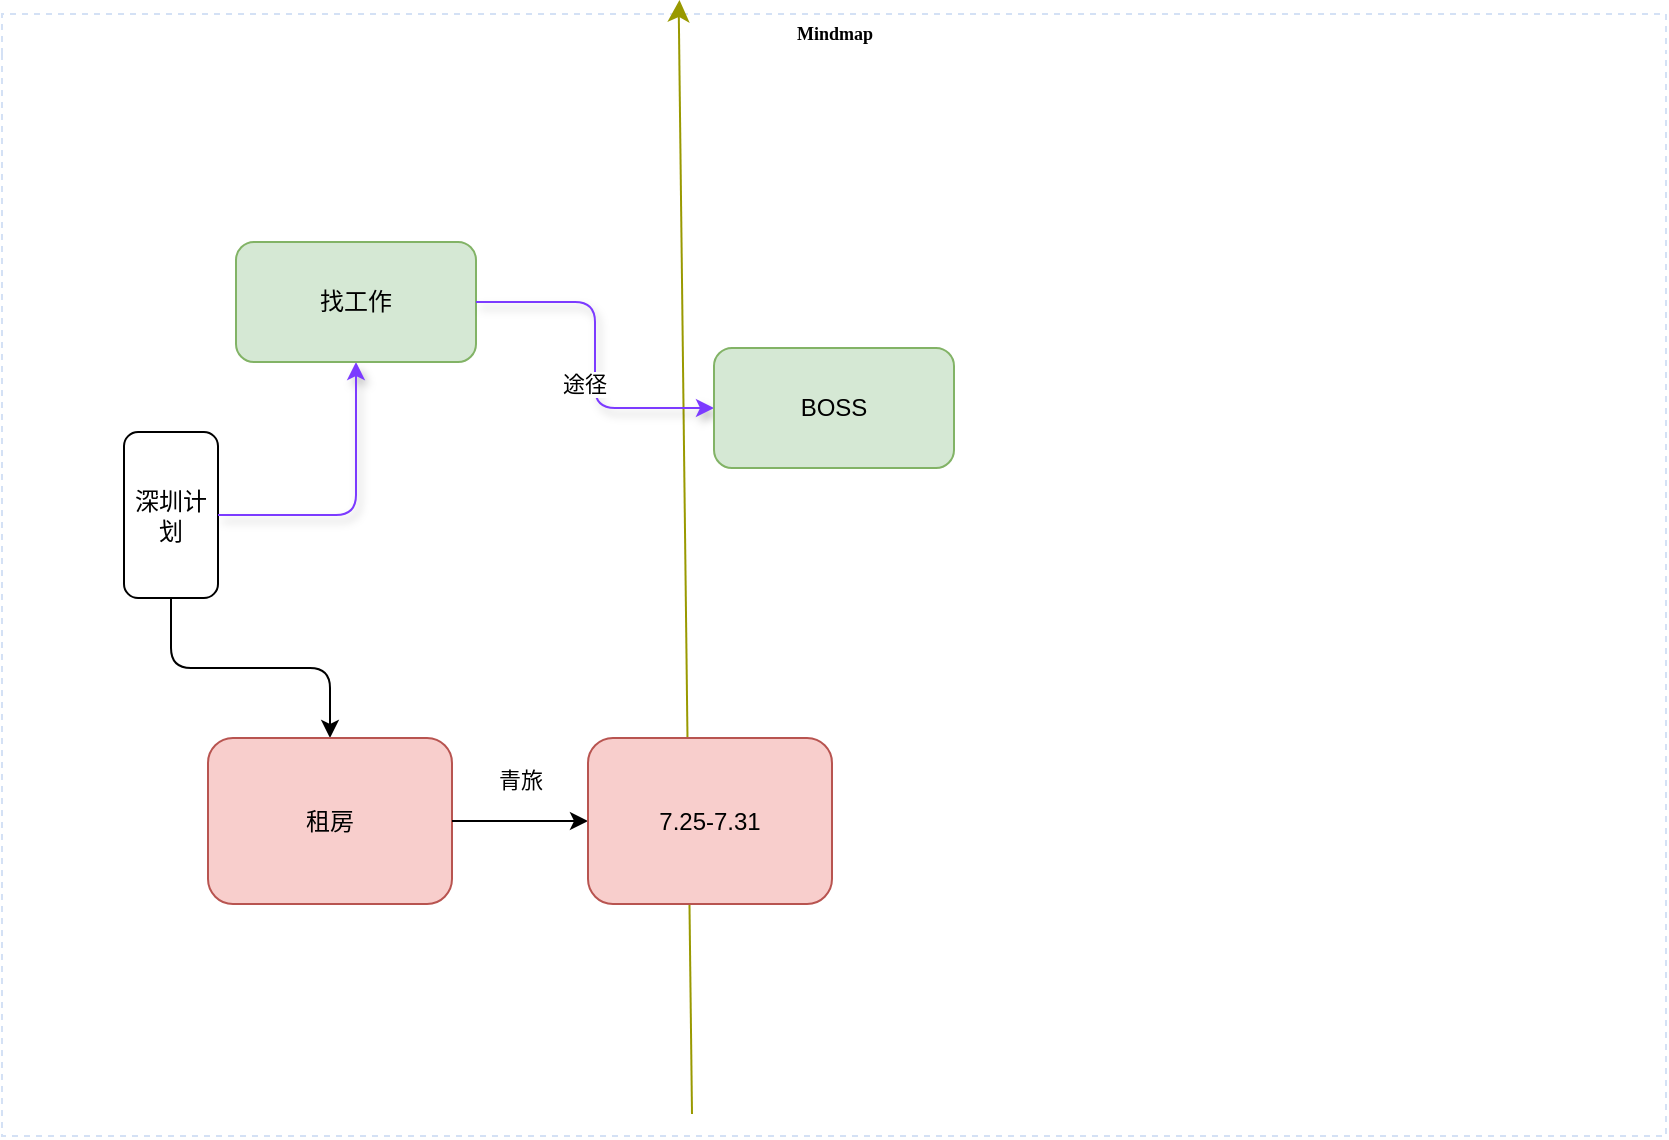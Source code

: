 <mxfile border="50" scale="3" compressed="false" locked="false" version="24.7.5">
  <diagram name="Blank" id="YmL12bMKpDGza6XwsDPr">
    <mxGraphModel dx="932" dy="932" grid="0" gridSize="10" guides="1" tooltips="1" connect="1" arrows="1" fold="1" page="0" pageScale="1" pageWidth="827" pageHeight="1169" background="none" math="1" shadow="0">
      <root>
        <mxCell id="X5NqExCQtvZxIxQ7pmgY-0" />
        <mxCell id="1" parent="X5NqExCQtvZxIxQ7pmgY-0" />
        <mxCell id="Gr0Zq-AI6Quabplr0KPa-179" value="Mindmap" style="swimlane;html=1;startSize=20;horizontal=1;containerType=tree;labelBackgroundColor=none;strokeColor=#D4E1F5;strokeWidth=1;fillColor=none;fontFamily=Comic Sans MS;fontSize=9;swimlaneLine=0;dashed=1;collapsible=0;swimlaneFillColor=none;" parent="1" vertex="1">
          <mxGeometry x="50" y="-121" width="832" height="561" as="geometry" />
        </mxCell>
        <mxCell id="Gr0Zq-AI6Quabplr0KPa-222" value="" style="endArrow=classic;html=1;curved=1;sourcePerimeterSpacing=10;strokeColor=#999900;targetPerimeterSpacing=7;rounded=0;fontSize=12;startSize=8;endSize=8;" parent="Gr0Zq-AI6Quabplr0KPa-179" source="Gr0Zq-AI6Quabplr0KPa-186" edge="1">
          <mxGeometry width="50" height="50" relative="1" as="geometry">
            <mxPoint x="345" y="550" as="sourcePoint" />
            <mxPoint x="338.73" y="-7" as="targetPoint" />
            <Array as="points">
              <mxPoint x="338" y="11" />
            </Array>
          </mxGeometry>
        </mxCell>
        <mxCell id="Z4hfzU6XygUPlT_a9uIF-1" value="深圳计划" style="rounded=1;whiteSpace=wrap;html=1;" vertex="1" parent="Gr0Zq-AI6Quabplr0KPa-179">
          <mxGeometry x="61" y="209" width="47" height="83" as="geometry" />
        </mxCell>
        <mxCell id="Z4hfzU6XygUPlT_a9uIF-2" value="" style="edgeStyle=orthogonalEdgeStyle;rounded=1;orthogonalLoop=1;jettySize=auto;html=1;shadow=1;curved=0;strokeColor=#7C3BFF;" edge="1" source="Z4hfzU6XygUPlT_a9uIF-1" target="Z4hfzU6XygUPlT_a9uIF-3" parent="Gr0Zq-AI6Quabplr0KPa-179">
          <mxGeometry relative="1" as="geometry" />
        </mxCell>
        <mxCell id="Z4hfzU6XygUPlT_a9uIF-3" value="找工作" style="rounded=1;whiteSpace=wrap;html=1;fillColor=#d5e8d4;strokeColor=#82b366;" vertex="1" parent="Gr0Zq-AI6Quabplr0KPa-179">
          <mxGeometry x="117" y="114" width="120" height="60" as="geometry" />
        </mxCell>
        <mxCell id="Z4hfzU6XygUPlT_a9uIF-25" value="" style="edgeStyle=orthogonalEdgeStyle;shape=connector;curved=0;rounded=1;orthogonalLoop=1;jettySize=auto;html=1;" edge="1" source="Z4hfzU6XygUPlT_a9uIF-1" target="Z4hfzU6XygUPlT_a9uIF-26" parent="Gr0Zq-AI6Quabplr0KPa-179">
          <mxGeometry relative="1" as="geometry" />
        </mxCell>
        <mxCell id="Z4hfzU6XygUPlT_a9uIF-26" value="租房" style="rounded=1;whiteSpace=wrap;html=1;fillColor=#f8cecc;strokeColor=#b85450;" vertex="1" parent="Gr0Zq-AI6Quabplr0KPa-179">
          <mxGeometry x="103" y="362" width="122" height="83" as="geometry" />
        </mxCell>
        <mxCell id="Z4hfzU6XygUPlT_a9uIF-29" value="" style="edgeStyle=orthogonalEdgeStyle;rounded=1;orthogonalLoop=1;jettySize=auto;html=1;shadow=1;curved=0;strokeColor=#7C3BFF;" edge="1" target="Z4hfzU6XygUPlT_a9uIF-30" source="Z4hfzU6XygUPlT_a9uIF-3" parent="Gr0Zq-AI6Quabplr0KPa-179">
          <mxGeometry relative="1" as="geometry">
            <mxPoint x="134" y="116" as="sourcePoint" />
          </mxGeometry>
        </mxCell>
        <mxCell id="Z4hfzU6XygUPlT_a9uIF-30" value="BOSS" style="rounded=1;whiteSpace=wrap;html=1;fillColor=#d5e8d4;strokeColor=#82b366;" vertex="1" parent="Gr0Zq-AI6Quabplr0KPa-179">
          <mxGeometry x="356" y="167" width="120" height="60" as="geometry" />
        </mxCell>
        <mxCell id="Z4hfzU6XygUPlT_a9uIF-31" value="" style="edgeStyle=orthogonalEdgeStyle;shape=connector;curved=0;rounded=1;orthogonalLoop=1;jettySize=auto;html=1;" edge="1" target="Z4hfzU6XygUPlT_a9uIF-32" source="Z4hfzU6XygUPlT_a9uIF-26" parent="Gr0Zq-AI6Quabplr0KPa-179">
          <mxGeometry relative="1" as="geometry">
            <mxPoint x="134" y="116" as="sourcePoint" />
          </mxGeometry>
        </mxCell>
        <mxCell id="Z4hfzU6XygUPlT_a9uIF-32" value="7.25-7.31" style="rounded=1;whiteSpace=wrap;html=1;fillColor=#f8cecc;strokeColor=#b85450;" vertex="1" parent="Gr0Zq-AI6Quabplr0KPa-179">
          <mxGeometry x="293" y="362" width="122" height="83" as="geometry" />
        </mxCell>
        <mxCell id="Z4hfzU6XygUPlT_a9uIF-34" value="途径" style="text;html=1;align=center;verticalAlign=middle;resizable=0;points=[];autosize=1;strokeColor=none;fillColor=none;fontFamily=Helvetica;fontSize=11;fontColor=default;labelBackgroundColor=default;" vertex="1" parent="Gr0Zq-AI6Quabplr0KPa-179">
          <mxGeometry x="271" y="172" width="40" height="25" as="geometry" />
        </mxCell>
        <mxCell id="Z4hfzU6XygUPlT_a9uIF-33" value="青旅" style="text;html=1;align=center;verticalAlign=middle;resizable=0;points=[];autosize=1;strokeColor=none;fillColor=none;fontFamily=Helvetica;fontSize=11;fontColor=default;labelBackgroundColor=default;" vertex="1" parent="Gr0Zq-AI6Quabplr0KPa-179">
          <mxGeometry x="239" y="370" width="40" height="25" as="geometry" />
        </mxCell>
      </root>
    </mxGraphModel>
  </diagram>
</mxfile>
